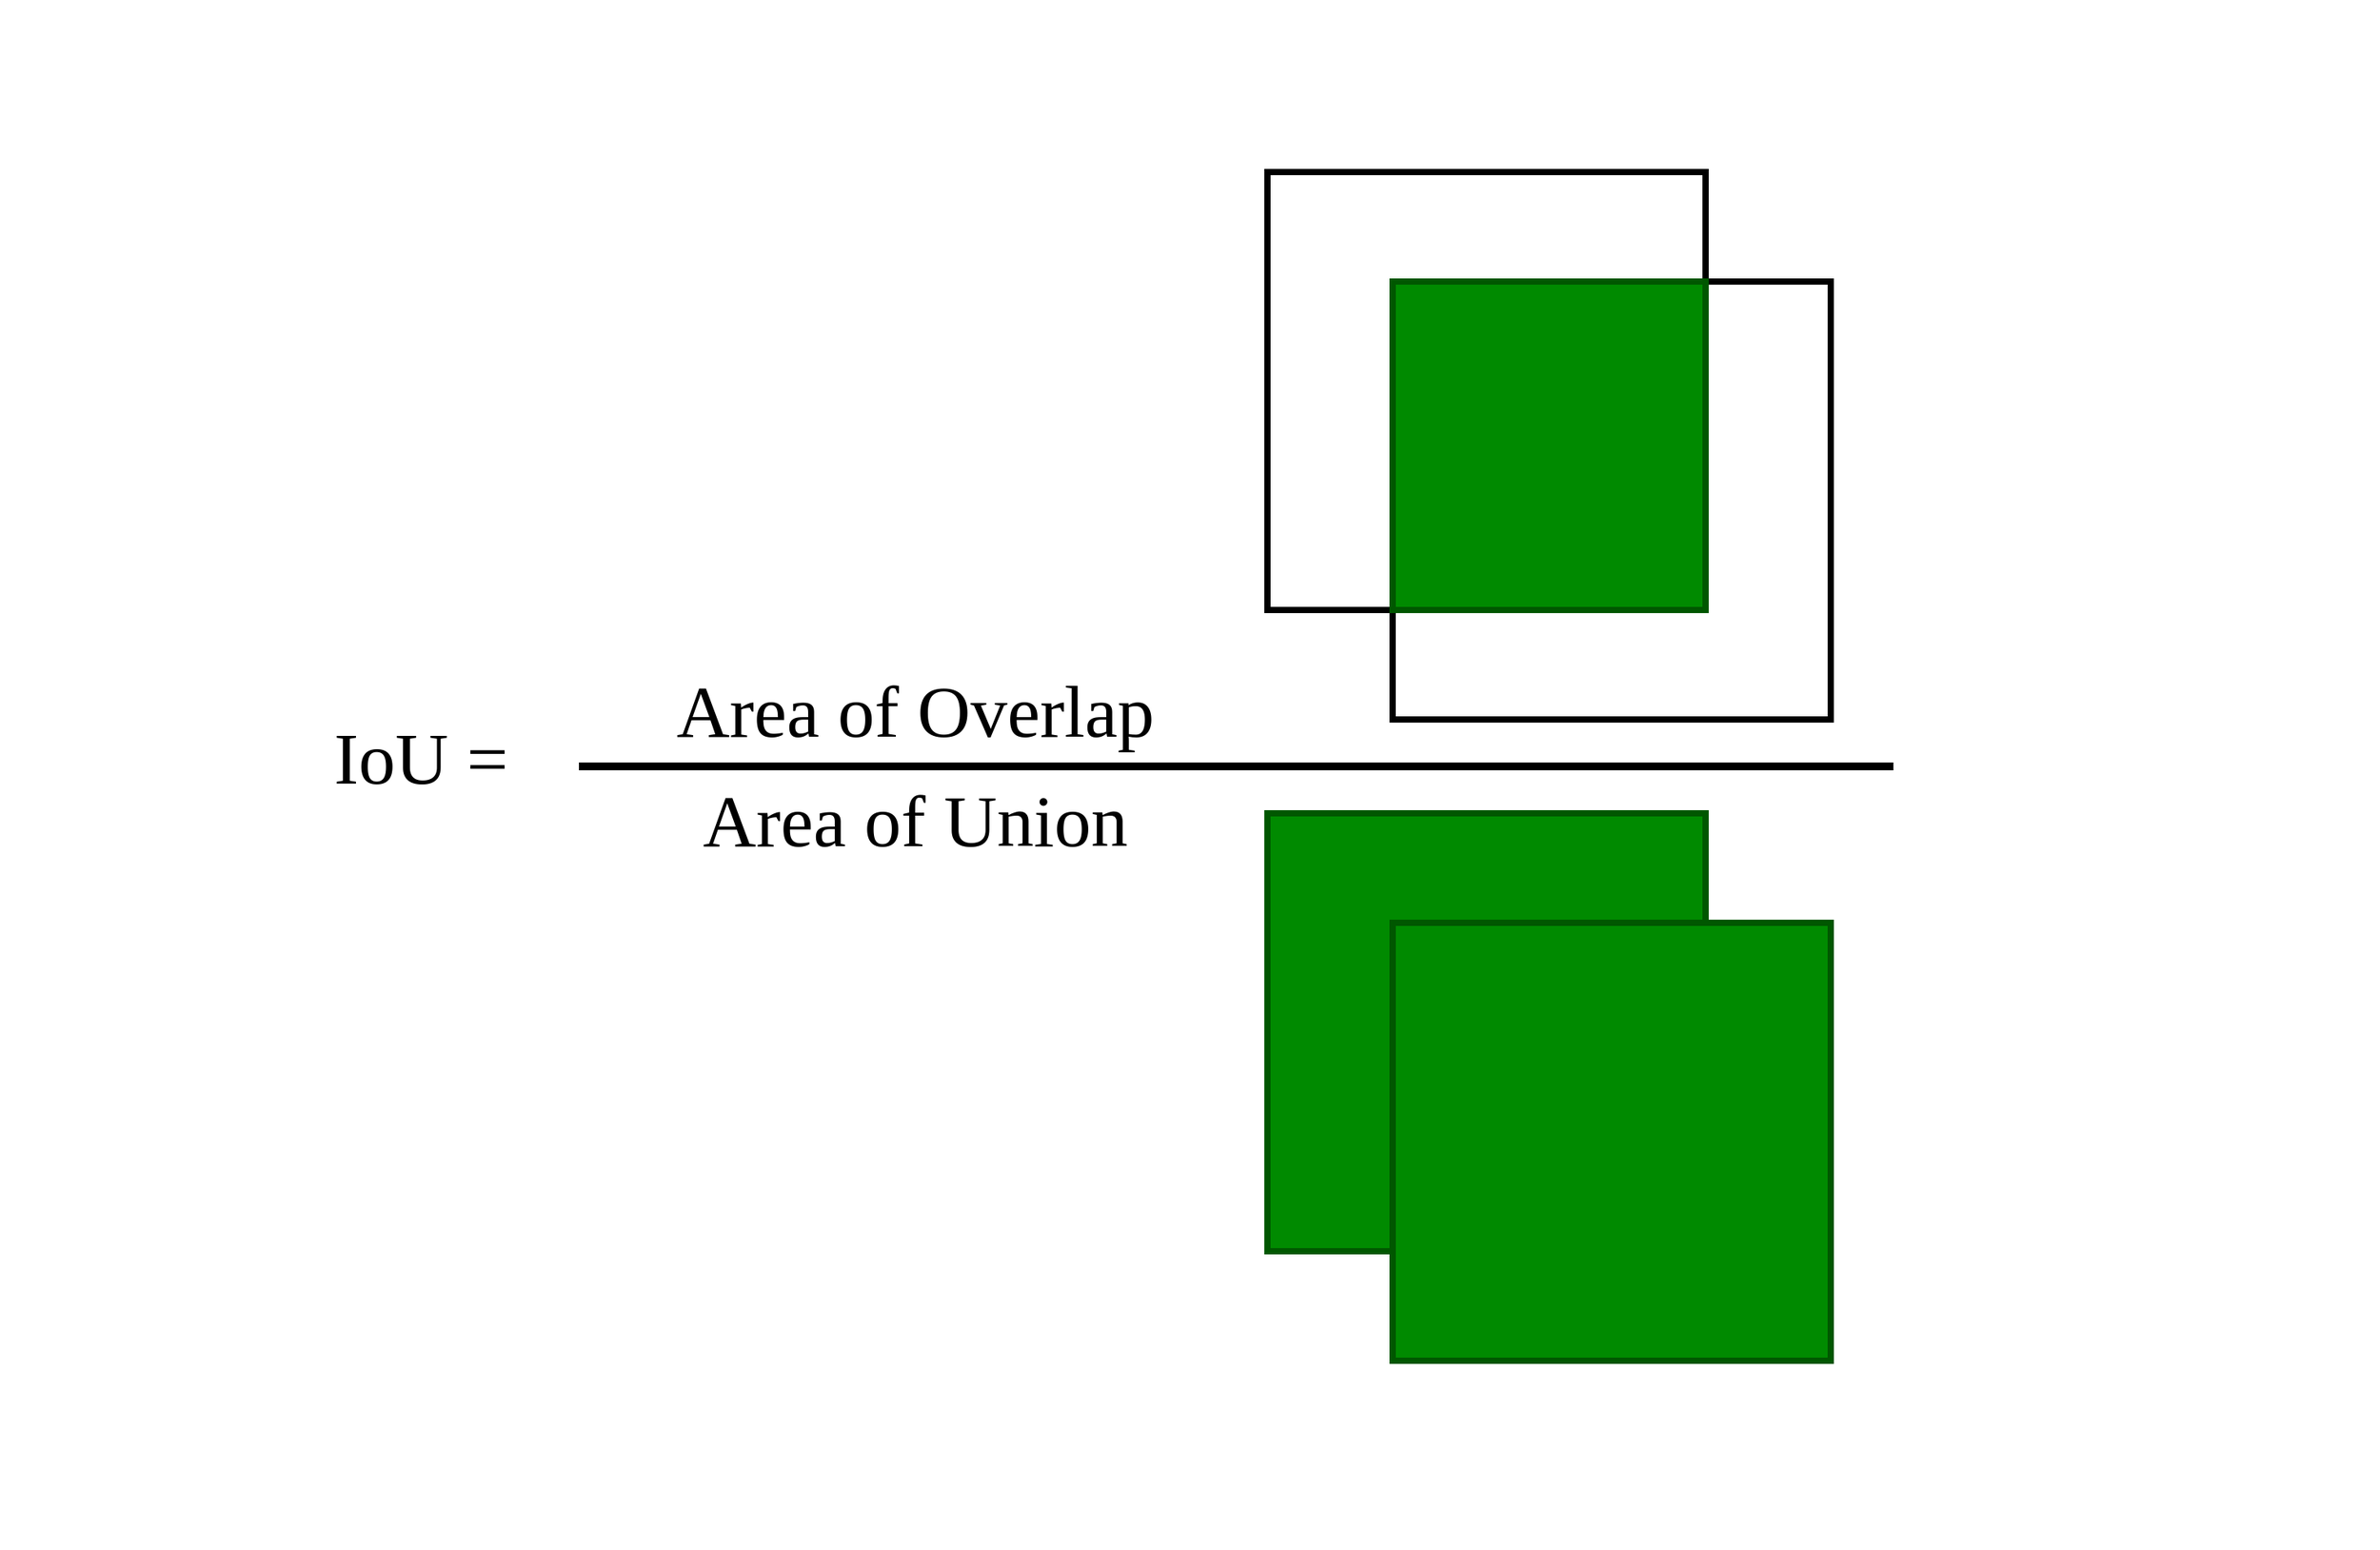<mxfile version="27.1.6">
  <diagram name="Page-1" id="xGW_SXQ1OwAvwWTn8Y70">
    <mxGraphModel dx="2597" dy="1107" grid="1" gridSize="10" guides="1" tooltips="1" connect="1" arrows="1" fold="1" page="1" pageScale="1" pageWidth="850" pageHeight="1100" math="0" shadow="0">
      <root>
        <mxCell id="0" />
        <mxCell id="1" parent="0" />
        <mxCell id="dwKNKp3rEFY6qgJxP6_y-12" value="" style="rounded=0;whiteSpace=wrap;html=1;strokeColor=none;" vertex="1" parent="1">
          <mxGeometry x="-490" width="1520" height="990" as="geometry" />
        </mxCell>
        <mxCell id="dwKNKp3rEFY6qgJxP6_y-1" value="" style="rounded=0;whiteSpace=wrap;html=1;strokeWidth=4;" vertex="1" parent="1">
          <mxGeometry x="320" y="110" width="280" height="280" as="geometry" />
        </mxCell>
        <mxCell id="dwKNKp3rEFY6qgJxP6_y-2" value="" style="rounded=0;whiteSpace=wrap;html=1;strokeWidth=4;" vertex="1" parent="1">
          <mxGeometry x="400" y="180" width="280" height="280" as="geometry" />
        </mxCell>
        <mxCell id="dwKNKp3rEFY6qgJxP6_y-3" value="" style="rounded=0;whiteSpace=wrap;html=1;strokeWidth=4;fillColor=#008a00;fontColor=#ffffff;strokeColor=#005700;" vertex="1" parent="1">
          <mxGeometry x="320" y="520" width="280" height="280" as="geometry" />
        </mxCell>
        <mxCell id="dwKNKp3rEFY6qgJxP6_y-4" value="" style="rounded=0;whiteSpace=wrap;html=1;strokeWidth=4;fillColor=#008a00;fontColor=#ffffff;strokeColor=#005700;" vertex="1" parent="1">
          <mxGeometry x="400" y="590" width="280" height="280" as="geometry" />
        </mxCell>
        <mxCell id="dwKNKp3rEFY6qgJxP6_y-5" value="" style="endArrow=none;html=1;rounded=0;strokeWidth=5;" edge="1" parent="1">
          <mxGeometry width="50" height="50" relative="1" as="geometry">
            <mxPoint x="-120" y="490" as="sourcePoint" />
            <mxPoint x="720" y="490" as="targetPoint" />
          </mxGeometry>
        </mxCell>
        <mxCell id="dwKNKp3rEFY6qgJxP6_y-6" value="&lt;font style=&quot;font-size: 47px;&quot;&gt;IoU =&amp;nbsp;&lt;/font&gt;" style="text;html=1;align=center;verticalAlign=middle;whiteSpace=wrap;rounded=0;fontFamily=Public Sans;fontSource=https%3A%2F%2Ffonts.googleapis.com%2Fcss%3Ffamily%3DPublic%2BSans;" vertex="1" parent="1">
          <mxGeometry x="-300" y="470" width="170" height="30" as="geometry" />
        </mxCell>
        <mxCell id="dwKNKp3rEFY6qgJxP6_y-9" value="&lt;font style=&quot;font-size: 47px;&quot;&gt;Area of Overlap&lt;/font&gt;" style="text;html=1;align=center;verticalAlign=middle;whiteSpace=wrap;rounded=0;fontFamily=Public Sans;fontSource=https%3A%2F%2Ffonts.googleapis.com%2Fcss%3Ffamily%3DPublic%2BSans;" vertex="1" parent="1">
          <mxGeometry x="-120" y="440" width="430" height="30" as="geometry" />
        </mxCell>
        <mxCell id="dwKNKp3rEFY6qgJxP6_y-10" value="&lt;font style=&quot;font-size: 47px;&quot;&gt;Area of Union&lt;/font&gt;" style="text;html=1;align=center;verticalAlign=middle;whiteSpace=wrap;rounded=0;fontFamily=Public Sans;fontSource=https%3A%2F%2Ffonts.googleapis.com%2Fcss%3Ffamily%3DPublic%2BSans;" vertex="1" parent="1">
          <mxGeometry x="-120" y="510" width="430" height="30" as="geometry" />
        </mxCell>
        <mxCell id="dwKNKp3rEFY6qgJxP6_y-11" value="" style="rounded=0;whiteSpace=wrap;html=1;strokeWidth=4;fillColor=#008a00;fontColor=#ffffff;strokeColor=#005700;" vertex="1" parent="1">
          <mxGeometry x="400" y="180" width="200" height="210" as="geometry" />
        </mxCell>
      </root>
    </mxGraphModel>
  </diagram>
</mxfile>

